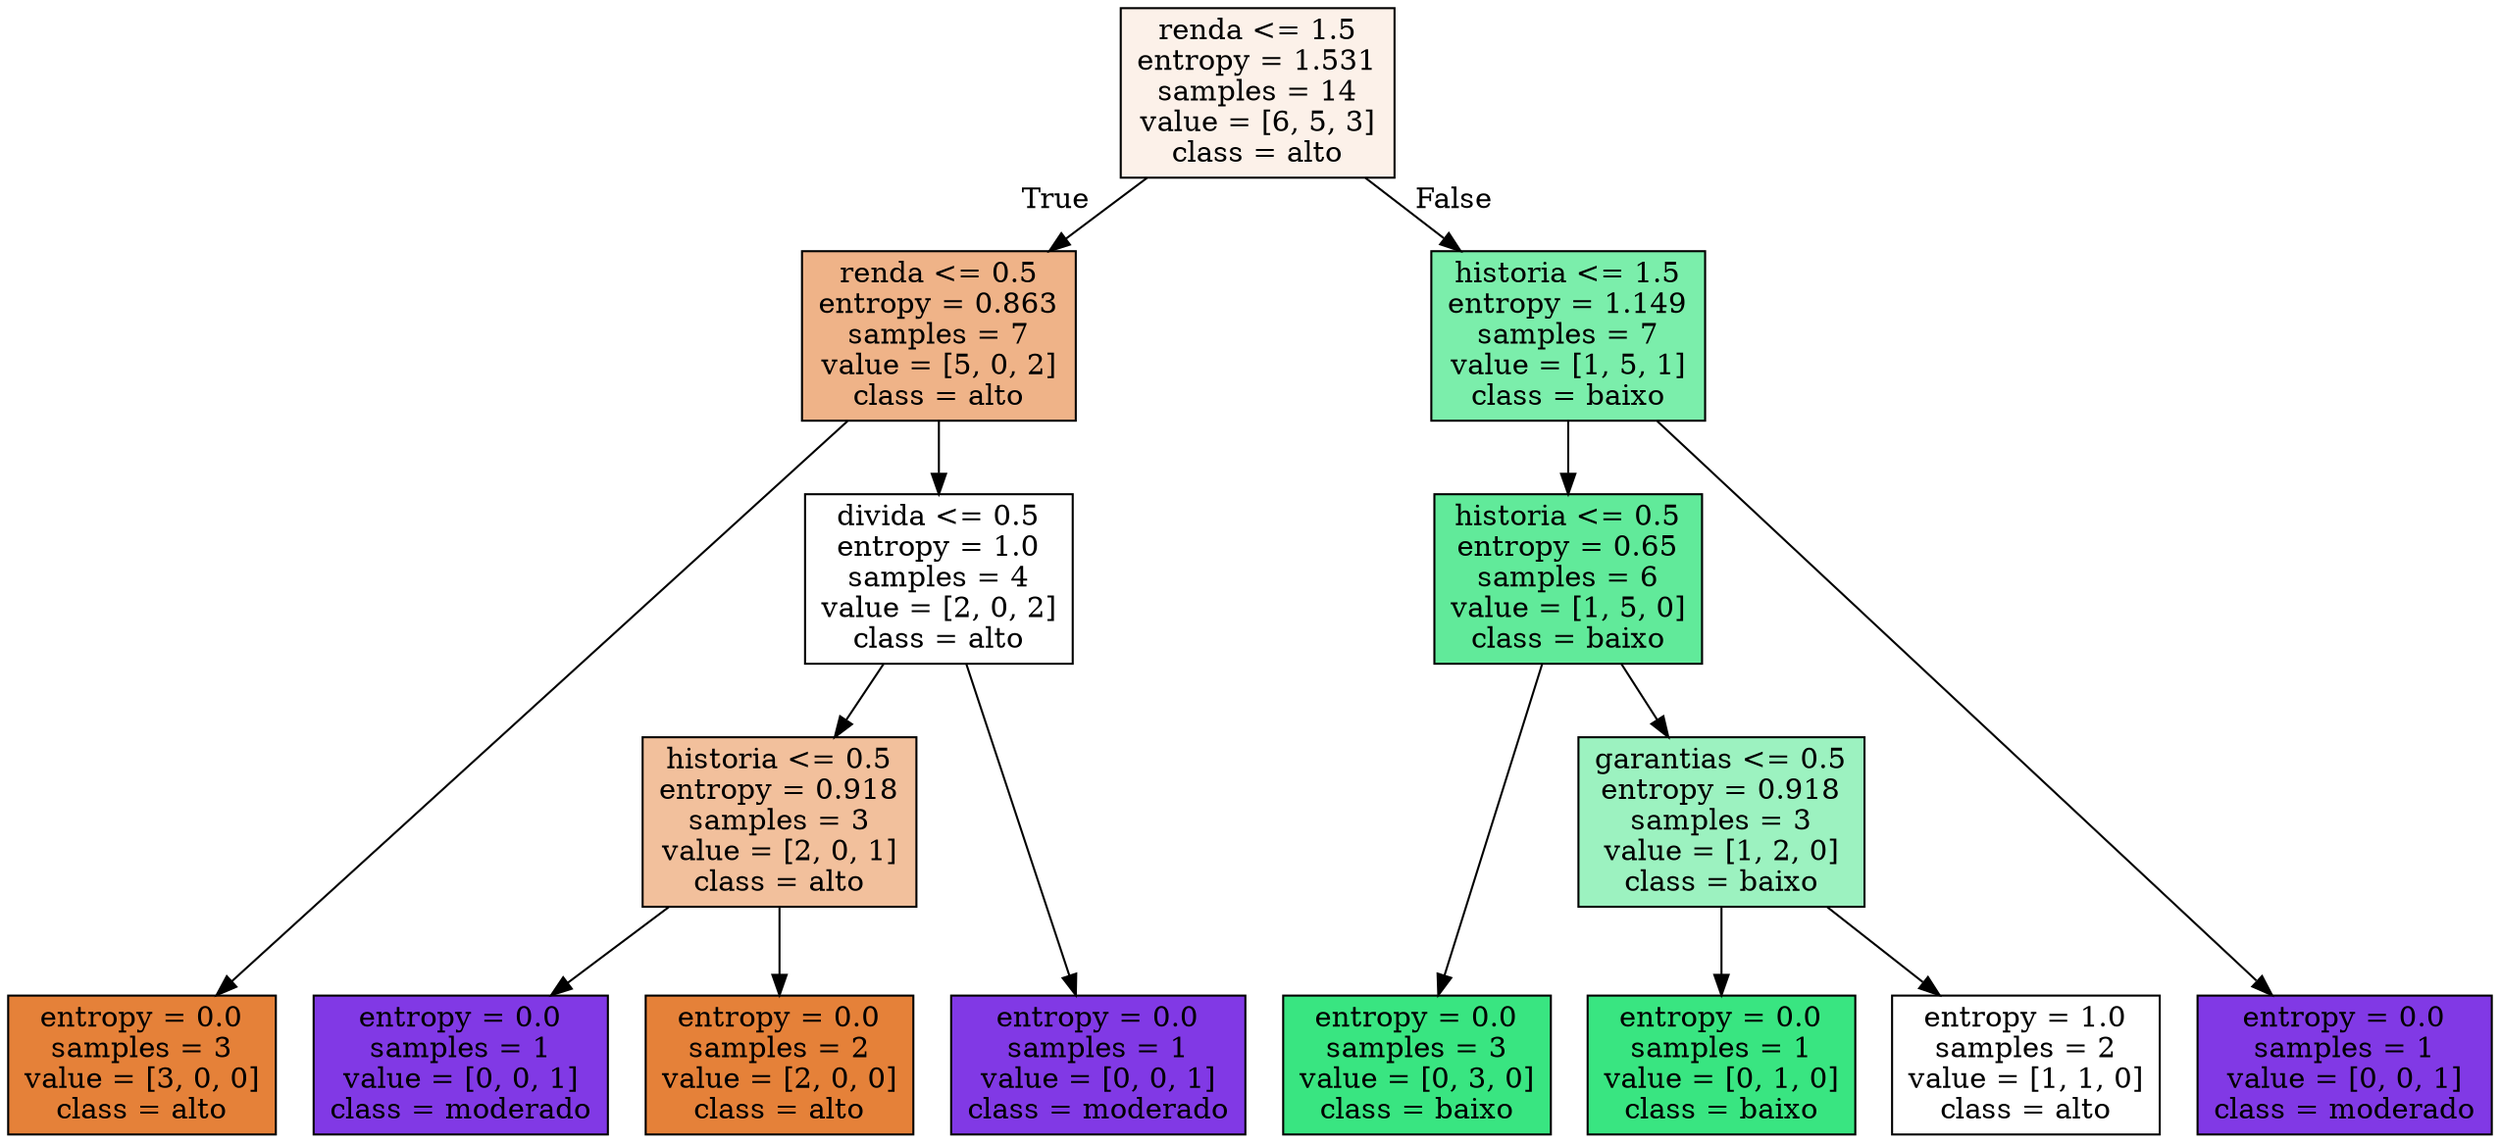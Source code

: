 digraph Tree {
node [shape=box, style="filled", color="black"] ;
graph [ranksep=equally, splines=polyline] ;
0 [label="renda <= 1.5\nentropy = 1.531\nsamples = 14\nvalue = [6, 5, 3]\nclass = alto", fillcolor="#fcf1e9"] ;
1 [label="renda <= 0.5\nentropy = 0.863\nsamples = 7\nvalue = [5, 0, 2]\nclass = alto", fillcolor="#efb388"] ;
0 -> 1 [labeldistance=2.5, labelangle=45, headlabel="True"] ;
2 [label="entropy = 0.0\nsamples = 3\nvalue = [3, 0, 0]\nclass = alto", fillcolor="#e58139"] ;
1 -> 2 ;
3 [label="divida <= 0.5\nentropy = 1.0\nsamples = 4\nvalue = [2, 0, 2]\nclass = alto", fillcolor="#ffffff"] ;
1 -> 3 ;
4 [label="historia <= 0.5\nentropy = 0.918\nsamples = 3\nvalue = [2, 0, 1]\nclass = alto", fillcolor="#f2c09c"] ;
3 -> 4 ;
5 [label="entropy = 0.0\nsamples = 1\nvalue = [0, 0, 1]\nclass = moderado", fillcolor="#8139e5"] ;
4 -> 5 ;
6 [label="entropy = 0.0\nsamples = 2\nvalue = [2, 0, 0]\nclass = alto", fillcolor="#e58139"] ;
4 -> 6 ;
7 [label="entropy = 0.0\nsamples = 1\nvalue = [0, 0, 1]\nclass = moderado", fillcolor="#8139e5"] ;
3 -> 7 ;
8 [label="historia <= 1.5\nentropy = 1.149\nsamples = 7\nvalue = [1, 5, 1]\nclass = baixo", fillcolor="#7beeab"] ;
0 -> 8 [labeldistance=2.5, labelangle=-45, headlabel="False"] ;
9 [label="historia <= 0.5\nentropy = 0.65\nsamples = 6\nvalue = [1, 5, 0]\nclass = baixo", fillcolor="#61ea9a"] ;
8 -> 9 ;
10 [label="entropy = 0.0\nsamples = 3\nvalue = [0, 3, 0]\nclass = baixo", fillcolor="#39e581"] ;
9 -> 10 ;
11 [label="garantias <= 0.5\nentropy = 0.918\nsamples = 3\nvalue = [1, 2, 0]\nclass = baixo", fillcolor="#9cf2c0"] ;
9 -> 11 ;
12 [label="entropy = 0.0\nsamples = 1\nvalue = [0, 1, 0]\nclass = baixo", fillcolor="#39e581"] ;
11 -> 12 ;
13 [label="entropy = 1.0\nsamples = 2\nvalue = [1, 1, 0]\nclass = alto", fillcolor="#ffffff"] ;
11 -> 13 ;
14 [label="entropy = 0.0\nsamples = 1\nvalue = [0, 0, 1]\nclass = moderado", fillcolor="#8139e5"] ;
8 -> 14 ;
{rank=same ; 0} ;
{rank=same ; 1; 8} ;
{rank=same ; 3; 9} ;
{rank=same ; 4; 11} ;
{rank=same ; 2; 5; 6; 7; 10; 12; 13; 14} ;
}